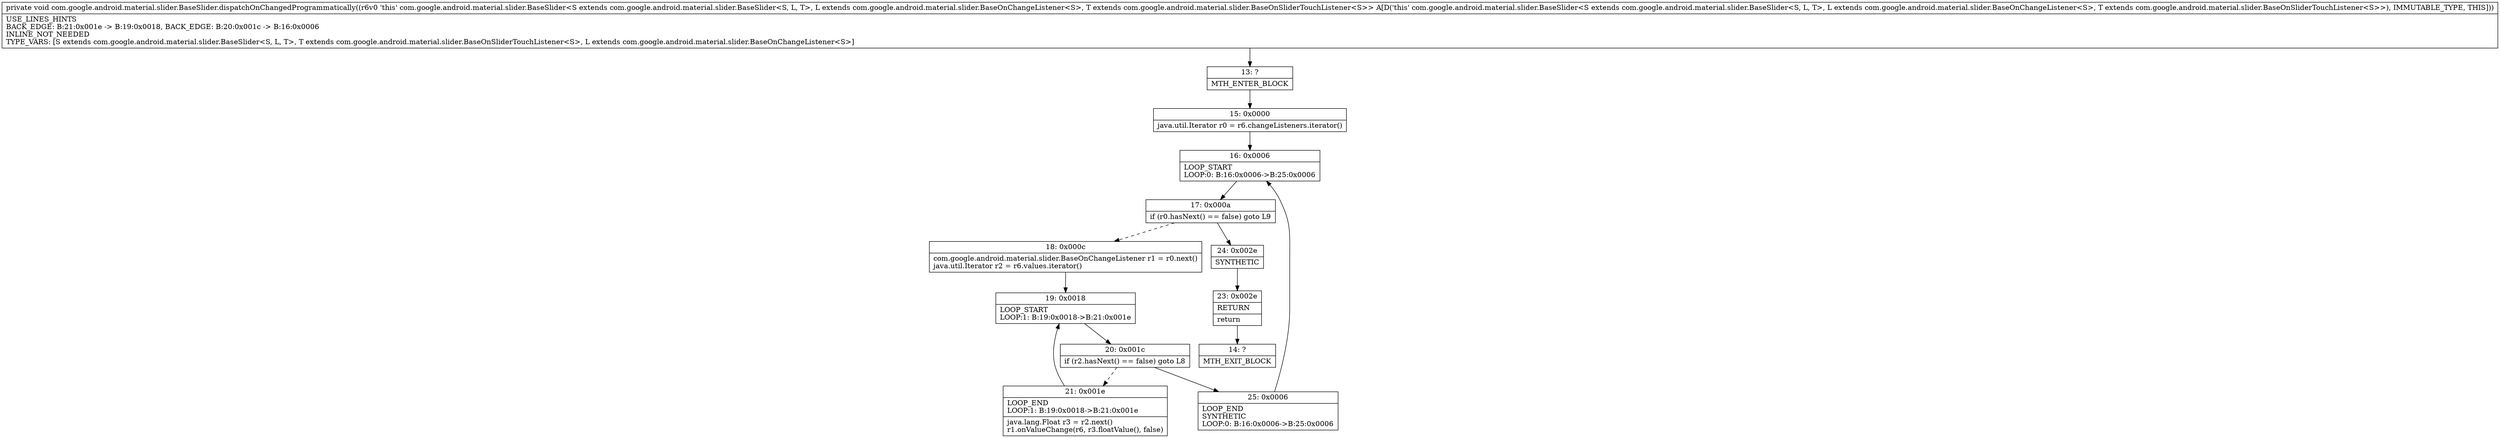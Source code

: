 digraph "CFG forcom.google.android.material.slider.BaseSlider.dispatchOnChangedProgrammatically()V" {
Node_13 [shape=record,label="{13\:\ ?|MTH_ENTER_BLOCK\l}"];
Node_15 [shape=record,label="{15\:\ 0x0000|java.util.Iterator r0 = r6.changeListeners.iterator()\l}"];
Node_16 [shape=record,label="{16\:\ 0x0006|LOOP_START\lLOOP:0: B:16:0x0006\-\>B:25:0x0006\l}"];
Node_17 [shape=record,label="{17\:\ 0x000a|if (r0.hasNext() == false) goto L9\l}"];
Node_18 [shape=record,label="{18\:\ 0x000c|com.google.android.material.slider.BaseOnChangeListener r1 = r0.next()\ljava.util.Iterator r2 = r6.values.iterator()\l}"];
Node_19 [shape=record,label="{19\:\ 0x0018|LOOP_START\lLOOP:1: B:19:0x0018\-\>B:21:0x001e\l}"];
Node_20 [shape=record,label="{20\:\ 0x001c|if (r2.hasNext() == false) goto L8\l}"];
Node_21 [shape=record,label="{21\:\ 0x001e|LOOP_END\lLOOP:1: B:19:0x0018\-\>B:21:0x001e\l|java.lang.Float r3 = r2.next()\lr1.onValueChange(r6, r3.floatValue(), false)\l}"];
Node_25 [shape=record,label="{25\:\ 0x0006|LOOP_END\lSYNTHETIC\lLOOP:0: B:16:0x0006\-\>B:25:0x0006\l}"];
Node_24 [shape=record,label="{24\:\ 0x002e|SYNTHETIC\l}"];
Node_23 [shape=record,label="{23\:\ 0x002e|RETURN\l|return\l}"];
Node_14 [shape=record,label="{14\:\ ?|MTH_EXIT_BLOCK\l}"];
MethodNode[shape=record,label="{private void com.google.android.material.slider.BaseSlider.dispatchOnChangedProgrammatically((r6v0 'this' com.google.android.material.slider.BaseSlider\<S extends com.google.android.material.slider.BaseSlider\<S, L, T\>, L extends com.google.android.material.slider.BaseOnChangeListener\<S\>, T extends com.google.android.material.slider.BaseOnSliderTouchListener\<S\>\> A[D('this' com.google.android.material.slider.BaseSlider\<S extends com.google.android.material.slider.BaseSlider\<S, L, T\>, L extends com.google.android.material.slider.BaseOnChangeListener\<S\>, T extends com.google.android.material.slider.BaseOnSliderTouchListener\<S\>\>), IMMUTABLE_TYPE, THIS]))  | USE_LINES_HINTS\lBACK_EDGE: B:21:0x001e \-\> B:19:0x0018, BACK_EDGE: B:20:0x001c \-\> B:16:0x0006\lINLINE_NOT_NEEDED\lTYPE_VARS: [S extends com.google.android.material.slider.BaseSlider\<S, L, T\>, T extends com.google.android.material.slider.BaseOnSliderTouchListener\<S\>, L extends com.google.android.material.slider.BaseOnChangeListener\<S\>]\l}"];
MethodNode -> Node_13;Node_13 -> Node_15;
Node_15 -> Node_16;
Node_16 -> Node_17;
Node_17 -> Node_18[style=dashed];
Node_17 -> Node_24;
Node_18 -> Node_19;
Node_19 -> Node_20;
Node_20 -> Node_21[style=dashed];
Node_20 -> Node_25;
Node_21 -> Node_19;
Node_25 -> Node_16;
Node_24 -> Node_23;
Node_23 -> Node_14;
}

